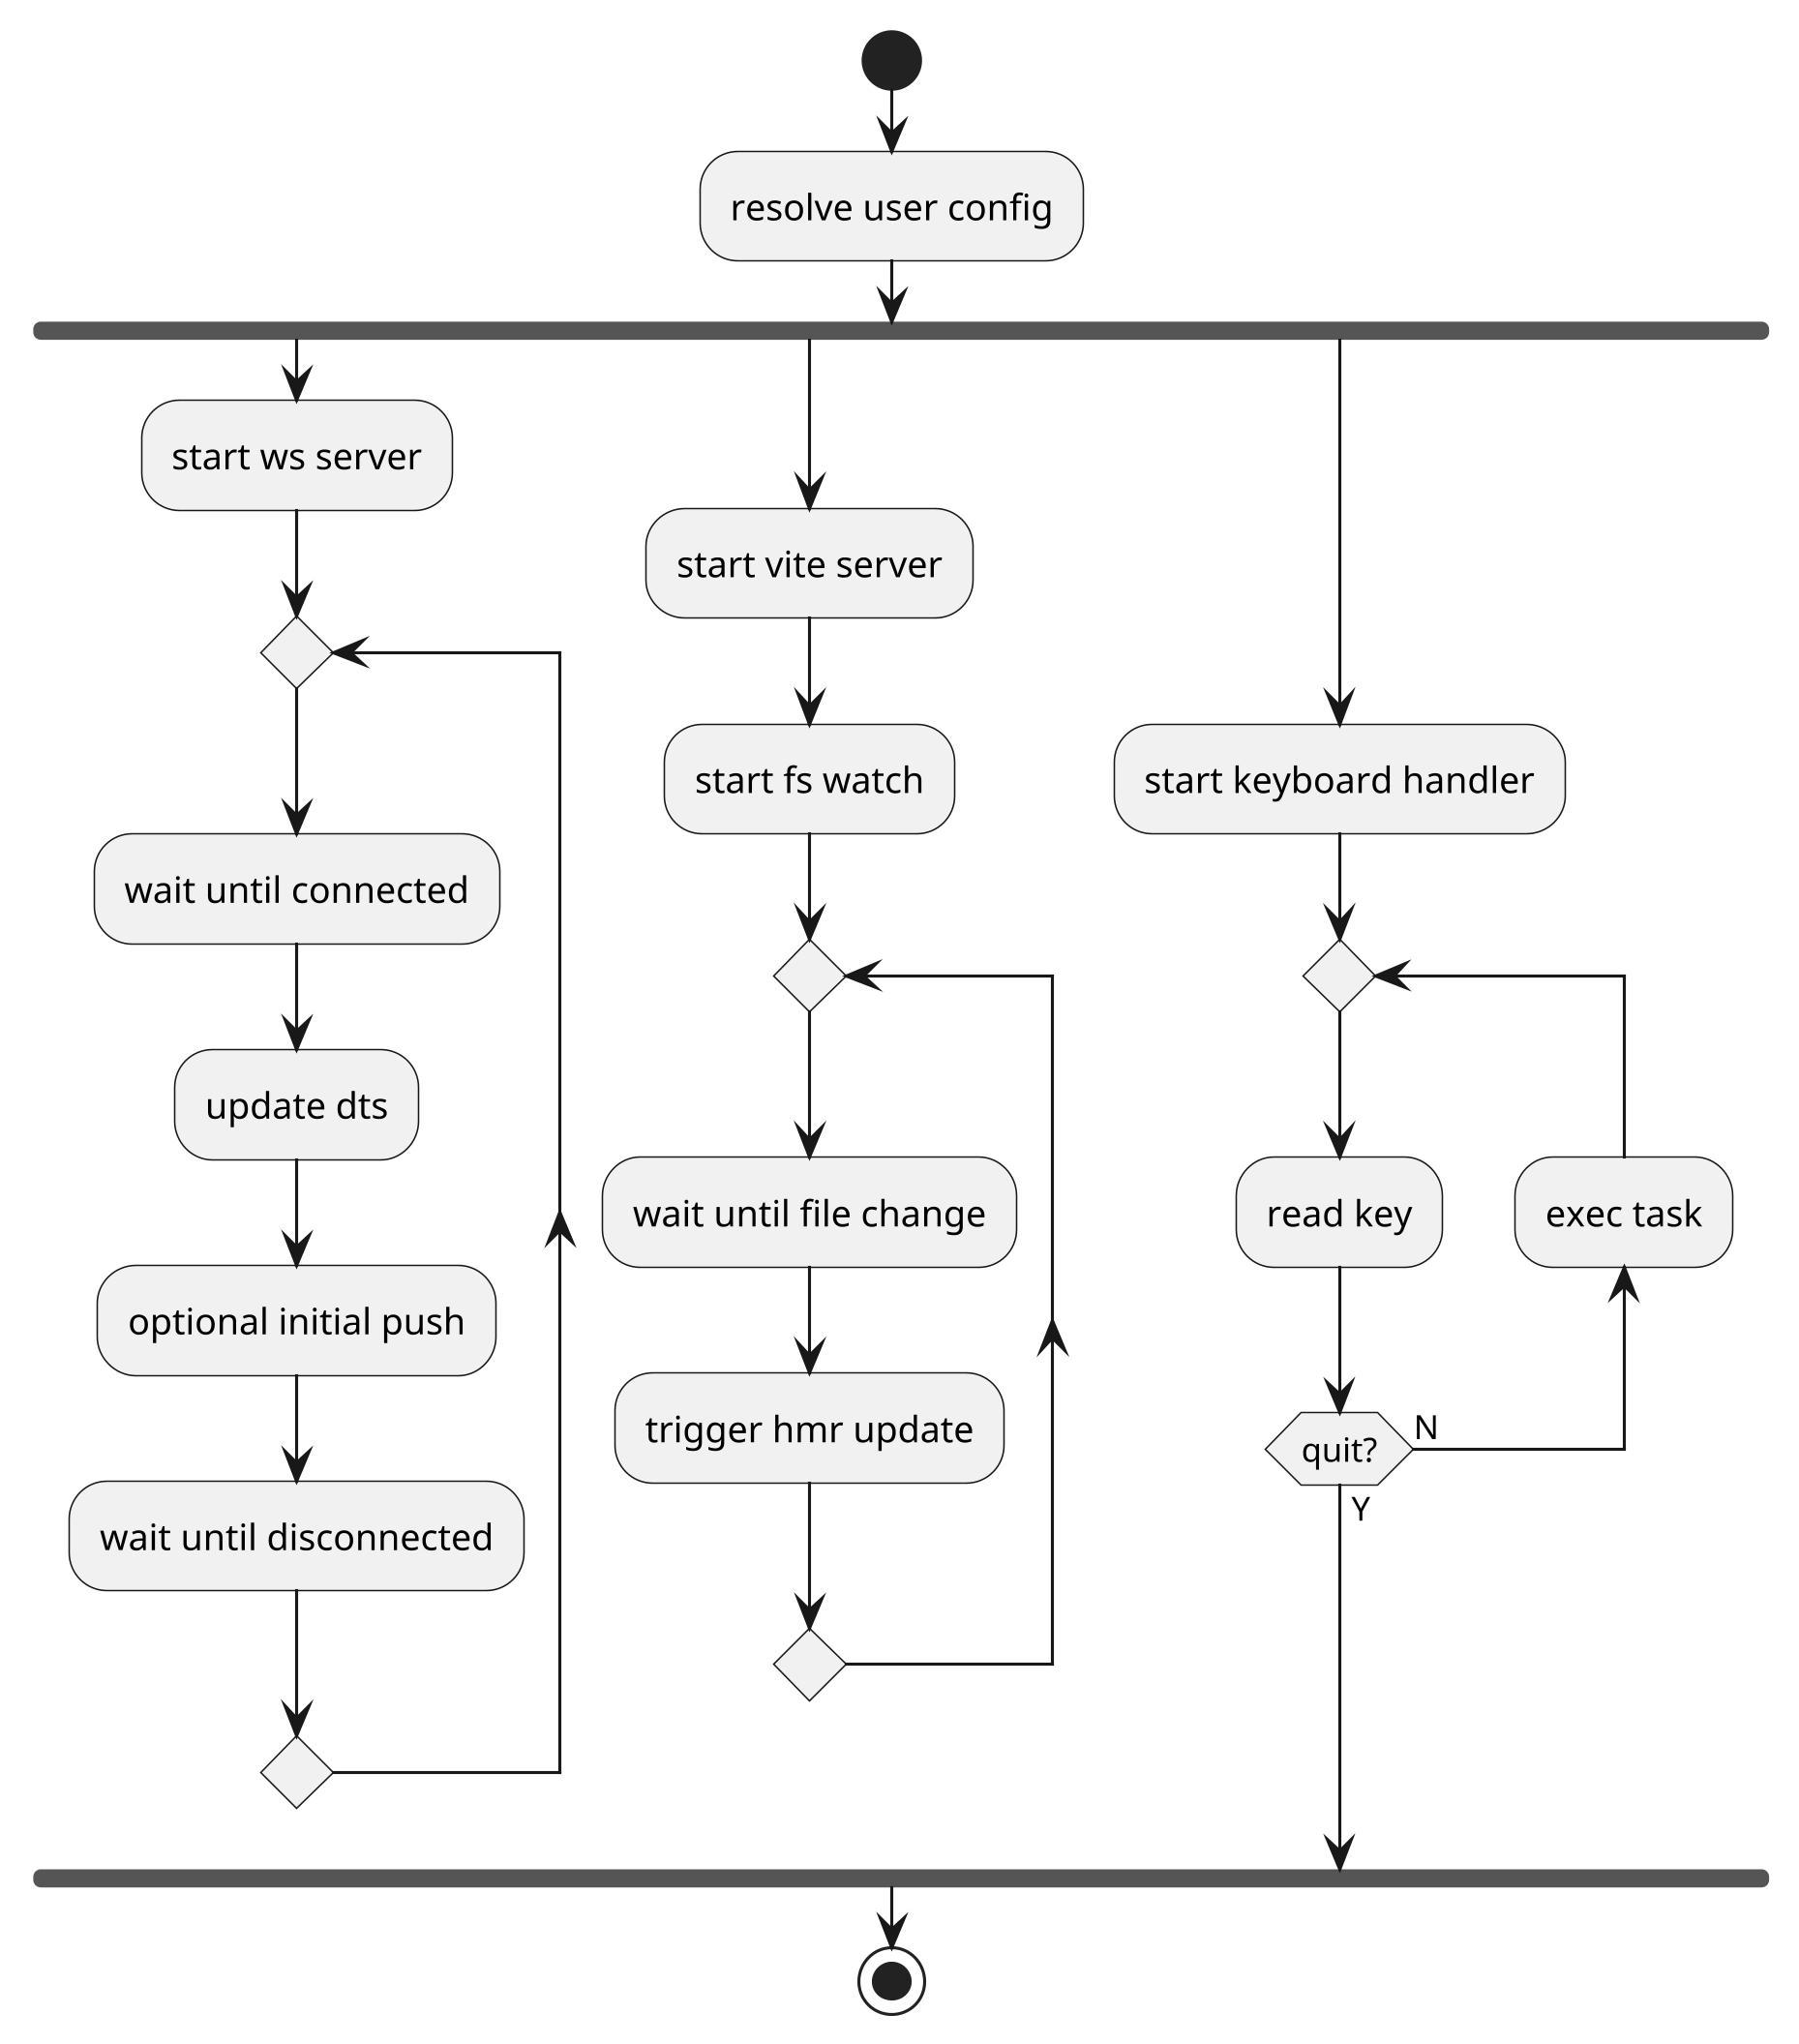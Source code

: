 @startuml overview
skinparam dpi 300
skinparam defaultFontName Sarasa Fixed SC
skinparam DefaultMonospacedFontName Sarasa Fixed SC

start
:resolve user config;

fork
:start ws server;
repeat 
:wait until connected;
:update dts;
:optional initial push;
:wait until disconnected;
repeat while
detach

fork again
:start vite server;
:start fs watch;
repeat
:wait until file change;
:trigger hmr update;
repeat while
detach

fork again
:start keyboard handler;
repeat
:read key;
backward :exec task;
repeat while (quit?) is (N) not (Y)
end fork

stop

@enduml
